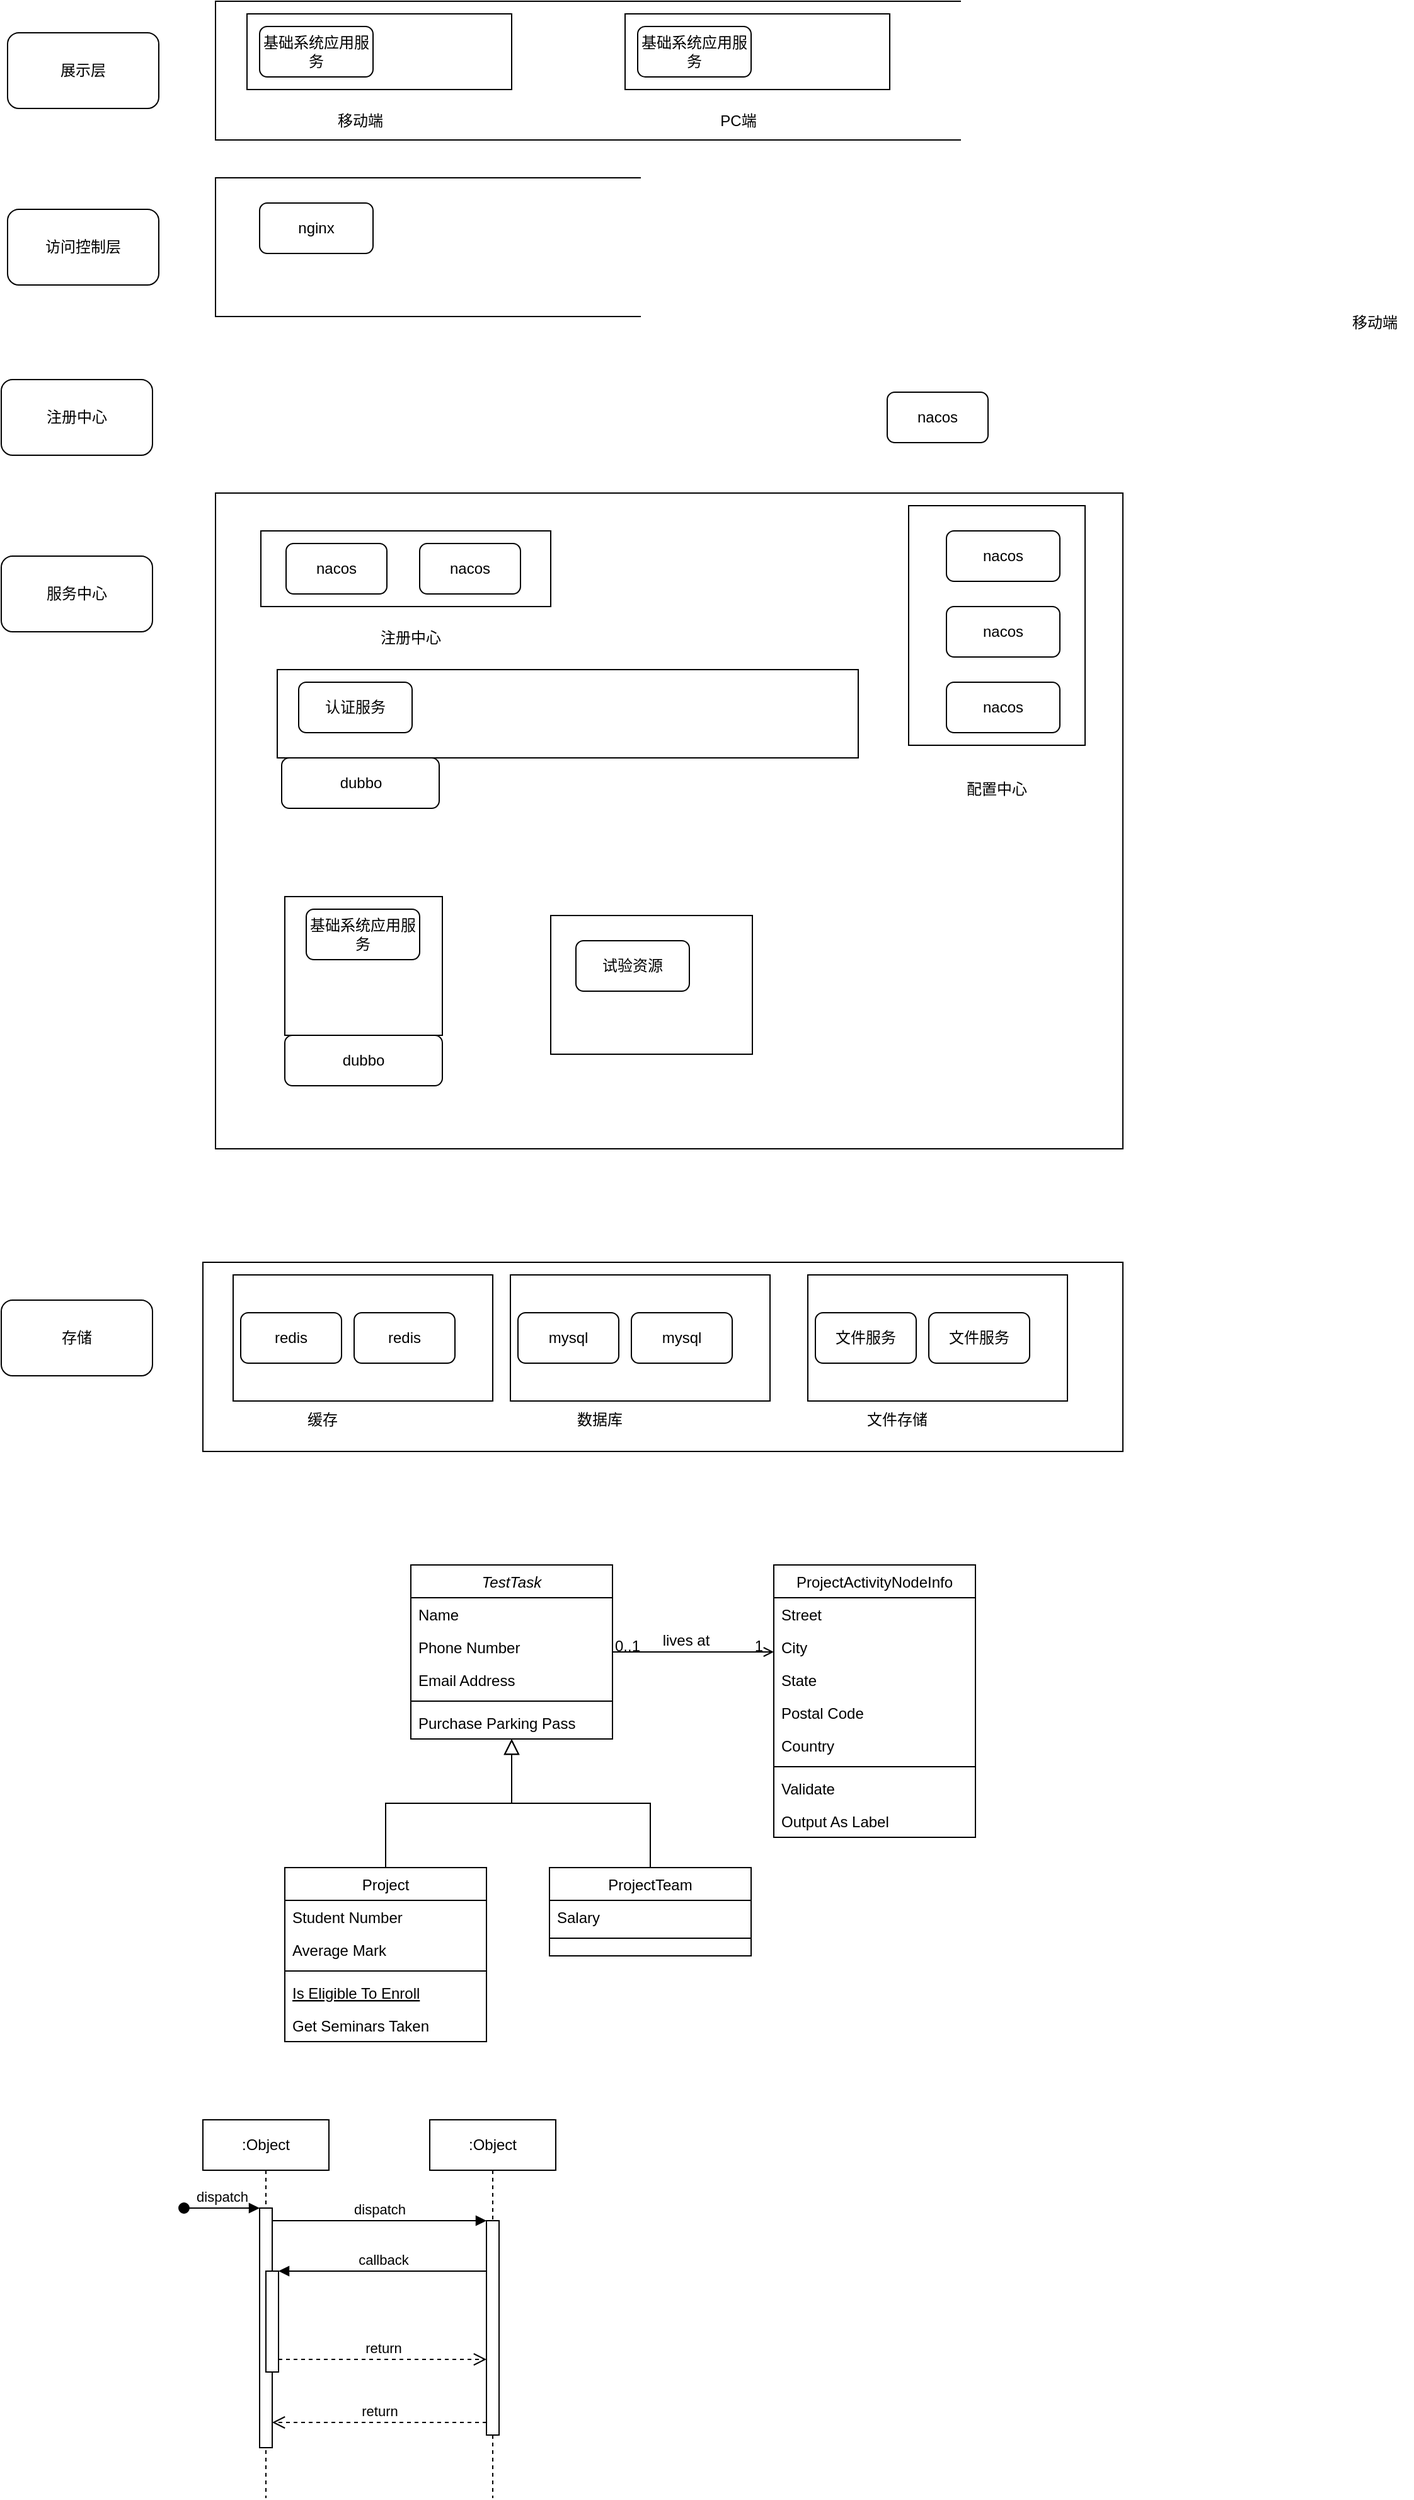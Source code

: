 <mxfile version="22.0.8" type="github">
  <diagram name="第 1 页" id="N2apjxpWbYqQif2-I4x0">
    <mxGraphModel dx="1434" dy="1919" grid="1" gridSize="10" guides="1" tooltips="1" connect="1" arrows="1" fold="1" page="1" pageScale="1" pageWidth="827" pageHeight="1169" math="0" shadow="0">
      <root>
        <mxCell id="0" />
        <mxCell id="1" parent="0" />
        <mxCell id="Pd4GgcT9B95wRbPPcqMi-2" value="注册中心" style="rounded=1;whiteSpace=wrap;html=1;" parent="1" vertex="1">
          <mxGeometry x="70" y="260" width="120" height="60" as="geometry" />
        </mxCell>
        <mxCell id="Pd4GgcT9B95wRbPPcqMi-3" value="服务中心" style="rounded=1;whiteSpace=wrap;html=1;" parent="1" vertex="1">
          <mxGeometry x="70" y="400" width="120" height="60" as="geometry" />
        </mxCell>
        <mxCell id="Pd4GgcT9B95wRbPPcqMi-9" value="" style="rounded=0;whiteSpace=wrap;html=1;" parent="1" vertex="1">
          <mxGeometry x="240" y="350" width="720" height="520" as="geometry" />
        </mxCell>
        <mxCell id="Pd4GgcT9B95wRbPPcqMi-10" value="" style="rounded=0;whiteSpace=wrap;html=1;" parent="1" vertex="1">
          <mxGeometry x="790" y="360" width="140" height="190" as="geometry" />
        </mxCell>
        <mxCell id="Pd4GgcT9B95wRbPPcqMi-11" value="nacos" style="rounded=1;whiteSpace=wrap;html=1;" parent="1" vertex="1">
          <mxGeometry x="820" y="380" width="90" height="40" as="geometry" />
        </mxCell>
        <mxCell id="Pd4GgcT9B95wRbPPcqMi-12" value="nacos" style="rounded=1;whiteSpace=wrap;html=1;" parent="1" vertex="1">
          <mxGeometry x="820" y="440" width="90" height="40" as="geometry" />
        </mxCell>
        <mxCell id="Pd4GgcT9B95wRbPPcqMi-13" value="nacos" style="rounded=1;whiteSpace=wrap;html=1;" parent="1" vertex="1">
          <mxGeometry x="820" y="500" width="90" height="40" as="geometry" />
        </mxCell>
        <mxCell id="Pd4GgcT9B95wRbPPcqMi-14" value="" style="rounded=0;whiteSpace=wrap;html=1;" parent="1" vertex="1">
          <mxGeometry x="295" y="670" width="125" height="110" as="geometry" />
        </mxCell>
        <mxCell id="Pd4GgcT9B95wRbPPcqMi-15" value="基础系统应用服务" style="rounded=1;whiteSpace=wrap;html=1;" parent="1" vertex="1">
          <mxGeometry x="312" y="680" width="90" height="40" as="geometry" />
        </mxCell>
        <mxCell id="Pd4GgcT9B95wRbPPcqMi-16" value="存储" style="rounded=1;whiteSpace=wrap;html=1;" parent="1" vertex="1">
          <mxGeometry x="70" y="990" width="120" height="60" as="geometry" />
        </mxCell>
        <mxCell id="Pd4GgcT9B95wRbPPcqMi-17" value="" style="rounded=0;whiteSpace=wrap;html=1;" parent="1" vertex="1">
          <mxGeometry x="230" y="960" width="730" height="150" as="geometry" />
        </mxCell>
        <mxCell id="Pd4GgcT9B95wRbPPcqMi-18" value="" style="rounded=0;whiteSpace=wrap;html=1;" parent="1" vertex="1">
          <mxGeometry x="254" y="970" width="206" height="100" as="geometry" />
        </mxCell>
        <mxCell id="Pd4GgcT9B95wRbPPcqMi-19" value="缓存" style="text;strokeColor=none;align=center;fillColor=none;html=1;verticalAlign=middle;whiteSpace=wrap;rounded=0;" parent="1" vertex="1">
          <mxGeometry x="295" y="1070" width="60" height="30" as="geometry" />
        </mxCell>
        <mxCell id="Pd4GgcT9B95wRbPPcqMi-20" value="redis" style="rounded=1;whiteSpace=wrap;html=1;" parent="1" vertex="1">
          <mxGeometry x="260" y="1000" width="80" height="40" as="geometry" />
        </mxCell>
        <mxCell id="Pd4GgcT9B95wRbPPcqMi-21" value="redis" style="rounded=1;whiteSpace=wrap;html=1;" parent="1" vertex="1">
          <mxGeometry x="350" y="1000" width="80" height="40" as="geometry" />
        </mxCell>
        <mxCell id="Pd4GgcT9B95wRbPPcqMi-22" value="" style="rounded=0;whiteSpace=wrap;html=1;" parent="1" vertex="1">
          <mxGeometry x="474" y="970" width="206" height="100" as="geometry" />
        </mxCell>
        <mxCell id="Pd4GgcT9B95wRbPPcqMi-23" value="数据库" style="text;strokeColor=none;align=center;fillColor=none;html=1;verticalAlign=middle;whiteSpace=wrap;rounded=0;" parent="1" vertex="1">
          <mxGeometry x="515" y="1070" width="60" height="30" as="geometry" />
        </mxCell>
        <mxCell id="Pd4GgcT9B95wRbPPcqMi-24" value="mysql" style="rounded=1;whiteSpace=wrap;html=1;" parent="1" vertex="1">
          <mxGeometry x="480" y="1000" width="80" height="40" as="geometry" />
        </mxCell>
        <mxCell id="Pd4GgcT9B95wRbPPcqMi-25" value="mysql" style="rounded=1;whiteSpace=wrap;html=1;" parent="1" vertex="1">
          <mxGeometry x="570" y="1000" width="80" height="40" as="geometry" />
        </mxCell>
        <mxCell id="Pd4GgcT9B95wRbPPcqMi-26" value="" style="rounded=0;whiteSpace=wrap;html=1;" parent="1" vertex="1">
          <mxGeometry x="710" y="970" width="206" height="100" as="geometry" />
        </mxCell>
        <mxCell id="Pd4GgcT9B95wRbPPcqMi-27" value="文件存储" style="text;strokeColor=none;align=center;fillColor=none;html=1;verticalAlign=middle;whiteSpace=wrap;rounded=0;" parent="1" vertex="1">
          <mxGeometry x="751" y="1070" width="60" height="30" as="geometry" />
        </mxCell>
        <mxCell id="Pd4GgcT9B95wRbPPcqMi-28" value="文件服务" style="rounded=1;whiteSpace=wrap;html=1;" parent="1" vertex="1">
          <mxGeometry x="716" y="1000" width="80" height="40" as="geometry" />
        </mxCell>
        <mxCell id="Pd4GgcT9B95wRbPPcqMi-29" value="文件服务" style="rounded=1;whiteSpace=wrap;html=1;" parent="1" vertex="1">
          <mxGeometry x="806" y="1000" width="80" height="40" as="geometry" />
        </mxCell>
        <mxCell id="33msQv8YJ-fLfwgcdkw9-1" value="TestTask" style="swimlane;fontStyle=2;align=center;verticalAlign=top;childLayout=stackLayout;horizontal=1;startSize=26;horizontalStack=0;resizeParent=1;resizeLast=0;collapsible=1;marginBottom=0;rounded=0;shadow=0;strokeWidth=1;" parent="1" vertex="1">
          <mxGeometry x="395" y="1200" width="160" height="138" as="geometry">
            <mxRectangle x="230" y="140" width="160" height="26" as="alternateBounds" />
          </mxGeometry>
        </mxCell>
        <mxCell id="33msQv8YJ-fLfwgcdkw9-2" value="Name" style="text;align=left;verticalAlign=top;spacingLeft=4;spacingRight=4;overflow=hidden;rotatable=0;points=[[0,0.5],[1,0.5]];portConstraint=eastwest;" parent="33msQv8YJ-fLfwgcdkw9-1" vertex="1">
          <mxGeometry y="26" width="160" height="26" as="geometry" />
        </mxCell>
        <mxCell id="33msQv8YJ-fLfwgcdkw9-3" value="Phone Number" style="text;align=left;verticalAlign=top;spacingLeft=4;spacingRight=4;overflow=hidden;rotatable=0;points=[[0,0.5],[1,0.5]];portConstraint=eastwest;rounded=0;shadow=0;html=0;" parent="33msQv8YJ-fLfwgcdkw9-1" vertex="1">
          <mxGeometry y="52" width="160" height="26" as="geometry" />
        </mxCell>
        <mxCell id="33msQv8YJ-fLfwgcdkw9-4" value="Email Address" style="text;align=left;verticalAlign=top;spacingLeft=4;spacingRight=4;overflow=hidden;rotatable=0;points=[[0,0.5],[1,0.5]];portConstraint=eastwest;rounded=0;shadow=0;html=0;" parent="33msQv8YJ-fLfwgcdkw9-1" vertex="1">
          <mxGeometry y="78" width="160" height="26" as="geometry" />
        </mxCell>
        <mxCell id="33msQv8YJ-fLfwgcdkw9-5" value="" style="line;html=1;strokeWidth=1;align=left;verticalAlign=middle;spacingTop=-1;spacingLeft=3;spacingRight=3;rotatable=0;labelPosition=right;points=[];portConstraint=eastwest;" parent="33msQv8YJ-fLfwgcdkw9-1" vertex="1">
          <mxGeometry y="104" width="160" height="8" as="geometry" />
        </mxCell>
        <mxCell id="33msQv8YJ-fLfwgcdkw9-6" value="Purchase Parking Pass" style="text;align=left;verticalAlign=top;spacingLeft=4;spacingRight=4;overflow=hidden;rotatable=0;points=[[0,0.5],[1,0.5]];portConstraint=eastwest;" parent="33msQv8YJ-fLfwgcdkw9-1" vertex="1">
          <mxGeometry y="112" width="160" height="26" as="geometry" />
        </mxCell>
        <mxCell id="33msQv8YJ-fLfwgcdkw9-7" value="Project" style="swimlane;fontStyle=0;align=center;verticalAlign=top;childLayout=stackLayout;horizontal=1;startSize=26;horizontalStack=0;resizeParent=1;resizeLast=0;collapsible=1;marginBottom=0;rounded=0;shadow=0;strokeWidth=1;" parent="1" vertex="1">
          <mxGeometry x="295" y="1440" width="160" height="138" as="geometry">
            <mxRectangle x="130" y="380" width="160" height="26" as="alternateBounds" />
          </mxGeometry>
        </mxCell>
        <mxCell id="33msQv8YJ-fLfwgcdkw9-8" value="Student Number" style="text;align=left;verticalAlign=top;spacingLeft=4;spacingRight=4;overflow=hidden;rotatable=0;points=[[0,0.5],[1,0.5]];portConstraint=eastwest;" parent="33msQv8YJ-fLfwgcdkw9-7" vertex="1">
          <mxGeometry y="26" width="160" height="26" as="geometry" />
        </mxCell>
        <mxCell id="33msQv8YJ-fLfwgcdkw9-9" value="Average Mark" style="text;align=left;verticalAlign=top;spacingLeft=4;spacingRight=4;overflow=hidden;rotatable=0;points=[[0,0.5],[1,0.5]];portConstraint=eastwest;rounded=0;shadow=0;html=0;" parent="33msQv8YJ-fLfwgcdkw9-7" vertex="1">
          <mxGeometry y="52" width="160" height="26" as="geometry" />
        </mxCell>
        <mxCell id="33msQv8YJ-fLfwgcdkw9-10" value="" style="line;html=1;strokeWidth=1;align=left;verticalAlign=middle;spacingTop=-1;spacingLeft=3;spacingRight=3;rotatable=0;labelPosition=right;points=[];portConstraint=eastwest;" parent="33msQv8YJ-fLfwgcdkw9-7" vertex="1">
          <mxGeometry y="78" width="160" height="8" as="geometry" />
        </mxCell>
        <mxCell id="33msQv8YJ-fLfwgcdkw9-11" value="Is Eligible To Enroll" style="text;align=left;verticalAlign=top;spacingLeft=4;spacingRight=4;overflow=hidden;rotatable=0;points=[[0,0.5],[1,0.5]];portConstraint=eastwest;fontStyle=4" parent="33msQv8YJ-fLfwgcdkw9-7" vertex="1">
          <mxGeometry y="86" width="160" height="26" as="geometry" />
        </mxCell>
        <mxCell id="33msQv8YJ-fLfwgcdkw9-12" value="Get Seminars Taken" style="text;align=left;verticalAlign=top;spacingLeft=4;spacingRight=4;overflow=hidden;rotatable=0;points=[[0,0.5],[1,0.5]];portConstraint=eastwest;" parent="33msQv8YJ-fLfwgcdkw9-7" vertex="1">
          <mxGeometry y="112" width="160" height="26" as="geometry" />
        </mxCell>
        <mxCell id="33msQv8YJ-fLfwgcdkw9-13" value="" style="endArrow=block;endSize=10;endFill=0;shadow=0;strokeWidth=1;rounded=0;edgeStyle=elbowEdgeStyle;elbow=vertical;" parent="1" source="33msQv8YJ-fLfwgcdkw9-7" target="33msQv8YJ-fLfwgcdkw9-1" edge="1">
          <mxGeometry width="160" relative="1" as="geometry">
            <mxPoint x="375" y="1283" as="sourcePoint" />
            <mxPoint x="375" y="1283" as="targetPoint" />
          </mxGeometry>
        </mxCell>
        <mxCell id="33msQv8YJ-fLfwgcdkw9-14" value="ProjectTeam" style="swimlane;fontStyle=0;align=center;verticalAlign=top;childLayout=stackLayout;horizontal=1;startSize=26;horizontalStack=0;resizeParent=1;resizeLast=0;collapsible=1;marginBottom=0;rounded=0;shadow=0;strokeWidth=1;" parent="1" vertex="1">
          <mxGeometry x="505" y="1440" width="160" height="70" as="geometry">
            <mxRectangle x="340" y="380" width="170" height="26" as="alternateBounds" />
          </mxGeometry>
        </mxCell>
        <mxCell id="33msQv8YJ-fLfwgcdkw9-15" value="Salary" style="text;align=left;verticalAlign=top;spacingLeft=4;spacingRight=4;overflow=hidden;rotatable=0;points=[[0,0.5],[1,0.5]];portConstraint=eastwest;" parent="33msQv8YJ-fLfwgcdkw9-14" vertex="1">
          <mxGeometry y="26" width="160" height="26" as="geometry" />
        </mxCell>
        <mxCell id="33msQv8YJ-fLfwgcdkw9-16" value="" style="line;html=1;strokeWidth=1;align=left;verticalAlign=middle;spacingTop=-1;spacingLeft=3;spacingRight=3;rotatable=0;labelPosition=right;points=[];portConstraint=eastwest;" parent="33msQv8YJ-fLfwgcdkw9-14" vertex="1">
          <mxGeometry y="52" width="160" height="8" as="geometry" />
        </mxCell>
        <mxCell id="33msQv8YJ-fLfwgcdkw9-17" value="" style="endArrow=block;endSize=10;endFill=0;shadow=0;strokeWidth=1;rounded=0;edgeStyle=elbowEdgeStyle;elbow=vertical;" parent="1" source="33msQv8YJ-fLfwgcdkw9-14" target="33msQv8YJ-fLfwgcdkw9-1" edge="1">
          <mxGeometry width="160" relative="1" as="geometry">
            <mxPoint x="385" y="1453" as="sourcePoint" />
            <mxPoint x="485" y="1351" as="targetPoint" />
          </mxGeometry>
        </mxCell>
        <mxCell id="33msQv8YJ-fLfwgcdkw9-18" value="ProjectActivityNodeInfo" style="swimlane;fontStyle=0;align=center;verticalAlign=top;childLayout=stackLayout;horizontal=1;startSize=26;horizontalStack=0;resizeParent=1;resizeLast=0;collapsible=1;marginBottom=0;rounded=0;shadow=0;strokeWidth=1;" parent="1" vertex="1">
          <mxGeometry x="683" y="1200" width="160" height="216" as="geometry">
            <mxRectangle x="550" y="140" width="160" height="26" as="alternateBounds" />
          </mxGeometry>
        </mxCell>
        <mxCell id="33msQv8YJ-fLfwgcdkw9-19" value="Street" style="text;align=left;verticalAlign=top;spacingLeft=4;spacingRight=4;overflow=hidden;rotatable=0;points=[[0,0.5],[1,0.5]];portConstraint=eastwest;" parent="33msQv8YJ-fLfwgcdkw9-18" vertex="1">
          <mxGeometry y="26" width="160" height="26" as="geometry" />
        </mxCell>
        <mxCell id="33msQv8YJ-fLfwgcdkw9-20" value="City" style="text;align=left;verticalAlign=top;spacingLeft=4;spacingRight=4;overflow=hidden;rotatable=0;points=[[0,0.5],[1,0.5]];portConstraint=eastwest;rounded=0;shadow=0;html=0;" parent="33msQv8YJ-fLfwgcdkw9-18" vertex="1">
          <mxGeometry y="52" width="160" height="26" as="geometry" />
        </mxCell>
        <mxCell id="33msQv8YJ-fLfwgcdkw9-21" value="State" style="text;align=left;verticalAlign=top;spacingLeft=4;spacingRight=4;overflow=hidden;rotatable=0;points=[[0,0.5],[1,0.5]];portConstraint=eastwest;rounded=0;shadow=0;html=0;" parent="33msQv8YJ-fLfwgcdkw9-18" vertex="1">
          <mxGeometry y="78" width="160" height="26" as="geometry" />
        </mxCell>
        <mxCell id="33msQv8YJ-fLfwgcdkw9-22" value="Postal Code" style="text;align=left;verticalAlign=top;spacingLeft=4;spacingRight=4;overflow=hidden;rotatable=0;points=[[0,0.5],[1,0.5]];portConstraint=eastwest;rounded=0;shadow=0;html=0;" parent="33msQv8YJ-fLfwgcdkw9-18" vertex="1">
          <mxGeometry y="104" width="160" height="26" as="geometry" />
        </mxCell>
        <mxCell id="33msQv8YJ-fLfwgcdkw9-23" value="Country" style="text;align=left;verticalAlign=top;spacingLeft=4;spacingRight=4;overflow=hidden;rotatable=0;points=[[0,0.5],[1,0.5]];portConstraint=eastwest;rounded=0;shadow=0;html=0;" parent="33msQv8YJ-fLfwgcdkw9-18" vertex="1">
          <mxGeometry y="130" width="160" height="26" as="geometry" />
        </mxCell>
        <mxCell id="33msQv8YJ-fLfwgcdkw9-24" value="" style="line;html=1;strokeWidth=1;align=left;verticalAlign=middle;spacingTop=-1;spacingLeft=3;spacingRight=3;rotatable=0;labelPosition=right;points=[];portConstraint=eastwest;" parent="33msQv8YJ-fLfwgcdkw9-18" vertex="1">
          <mxGeometry y="156" width="160" height="8" as="geometry" />
        </mxCell>
        <mxCell id="33msQv8YJ-fLfwgcdkw9-25" value="Validate" style="text;align=left;verticalAlign=top;spacingLeft=4;spacingRight=4;overflow=hidden;rotatable=0;points=[[0,0.5],[1,0.5]];portConstraint=eastwest;" parent="33msQv8YJ-fLfwgcdkw9-18" vertex="1">
          <mxGeometry y="164" width="160" height="26" as="geometry" />
        </mxCell>
        <mxCell id="33msQv8YJ-fLfwgcdkw9-26" value="Output As Label" style="text;align=left;verticalAlign=top;spacingLeft=4;spacingRight=4;overflow=hidden;rotatable=0;points=[[0,0.5],[1,0.5]];portConstraint=eastwest;" parent="33msQv8YJ-fLfwgcdkw9-18" vertex="1">
          <mxGeometry y="190" width="160" height="26" as="geometry" />
        </mxCell>
        <mxCell id="33msQv8YJ-fLfwgcdkw9-27" value="" style="endArrow=open;shadow=0;strokeWidth=1;rounded=0;endFill=1;edgeStyle=elbowEdgeStyle;elbow=vertical;" parent="1" source="33msQv8YJ-fLfwgcdkw9-1" target="33msQv8YJ-fLfwgcdkw9-18" edge="1">
          <mxGeometry x="0.5" y="41" relative="1" as="geometry">
            <mxPoint x="555" y="1272" as="sourcePoint" />
            <mxPoint x="715" y="1272" as="targetPoint" />
            <mxPoint x="-40" y="32" as="offset" />
          </mxGeometry>
        </mxCell>
        <mxCell id="33msQv8YJ-fLfwgcdkw9-28" value="0..1" style="resizable=0;align=left;verticalAlign=bottom;labelBackgroundColor=none;fontSize=12;" parent="33msQv8YJ-fLfwgcdkw9-27" connectable="0" vertex="1">
          <mxGeometry x="-1" relative="1" as="geometry">
            <mxPoint y="4" as="offset" />
          </mxGeometry>
        </mxCell>
        <mxCell id="33msQv8YJ-fLfwgcdkw9-29" value="1" style="resizable=0;align=right;verticalAlign=bottom;labelBackgroundColor=none;fontSize=12;" parent="33msQv8YJ-fLfwgcdkw9-27" connectable="0" vertex="1">
          <mxGeometry x="1" relative="1" as="geometry">
            <mxPoint x="-7" y="4" as="offset" />
          </mxGeometry>
        </mxCell>
        <mxCell id="33msQv8YJ-fLfwgcdkw9-30" value="lives at" style="text;html=1;resizable=0;points=[];;align=center;verticalAlign=middle;labelBackgroundColor=none;rounded=0;shadow=0;strokeWidth=1;fontSize=12;" parent="33msQv8YJ-fLfwgcdkw9-27" vertex="1" connectable="0">
          <mxGeometry x="0.5" y="49" relative="1" as="geometry">
            <mxPoint x="-38" y="40" as="offset" />
          </mxGeometry>
        </mxCell>
        <mxCell id="4lNO0c6xA-xNhAJxHuzg-1" value="配置中心" style="text;strokeColor=none;align=center;fillColor=none;html=1;verticalAlign=middle;whiteSpace=wrap;rounded=0;" parent="1" vertex="1">
          <mxGeometry x="830" y="570" width="60" height="30" as="geometry" />
        </mxCell>
        <mxCell id="4lNO0c6xA-xNhAJxHuzg-2" value="nacos" style="rounded=1;whiteSpace=wrap;html=1;" parent="1" vertex="1">
          <mxGeometry x="773" y="270" width="80" height="40" as="geometry" />
        </mxCell>
        <mxCell id="4lNO0c6xA-xNhAJxHuzg-3" value="" style="rounded=0;whiteSpace=wrap;html=1;" parent="1" vertex="1">
          <mxGeometry x="506" y="685" width="160" height="110" as="geometry" />
        </mxCell>
        <mxCell id="4lNO0c6xA-xNhAJxHuzg-4" value="试验资源" style="rounded=1;whiteSpace=wrap;html=1;" parent="1" vertex="1">
          <mxGeometry x="526" y="705" width="90" height="40" as="geometry" />
        </mxCell>
        <mxCell id="4lNO0c6xA-xNhAJxHuzg-5" value="" style="rounded=0;whiteSpace=wrap;html=1;" parent="1" vertex="1">
          <mxGeometry x="240" y="-40" width="720" height="110" as="geometry" />
        </mxCell>
        <mxCell id="4lNO0c6xA-xNhAJxHuzg-6" value="展示层" style="rounded=1;whiteSpace=wrap;html=1;" parent="1" vertex="1">
          <mxGeometry x="75" y="-15" width="120" height="60" as="geometry" />
        </mxCell>
        <mxCell id="4lNO0c6xA-xNhAJxHuzg-7" value="" style="rounded=0;whiteSpace=wrap;html=1;" parent="1" vertex="1">
          <mxGeometry x="265" y="-30" width="210" height="60" as="geometry" />
        </mxCell>
        <mxCell id="4lNO0c6xA-xNhAJxHuzg-8" value="基础系统应用服务" style="rounded=1;whiteSpace=wrap;html=1;" parent="1" vertex="1">
          <mxGeometry x="275" y="-20" width="90" height="40" as="geometry" />
        </mxCell>
        <mxCell id="4lNO0c6xA-xNhAJxHuzg-9" value="移动端" style="text;strokeColor=none;align=center;fillColor=none;html=1;verticalAlign=middle;whiteSpace=wrap;rounded=0;" parent="1" vertex="1">
          <mxGeometry x="325" y="40" width="60" height="30" as="geometry" />
        </mxCell>
        <mxCell id="4lNO0c6xA-xNhAJxHuzg-10" value="" style="rounded=0;whiteSpace=wrap;html=1;" parent="1" vertex="1">
          <mxGeometry x="565" y="-30" width="210" height="60" as="geometry" />
        </mxCell>
        <mxCell id="4lNO0c6xA-xNhAJxHuzg-11" value="基础系统应用服务" style="rounded=1;whiteSpace=wrap;html=1;" parent="1" vertex="1">
          <mxGeometry x="575" y="-20" width="90" height="40" as="geometry" />
        </mxCell>
        <mxCell id="4lNO0c6xA-xNhAJxHuzg-12" value="PC端" style="text;strokeColor=none;align=center;fillColor=none;html=1;verticalAlign=middle;whiteSpace=wrap;rounded=0;" parent="1" vertex="1">
          <mxGeometry x="625" y="40" width="60" height="30" as="geometry" />
        </mxCell>
        <mxCell id="4lNO0c6xA-xNhAJxHuzg-13" value="" style="rounded=0;whiteSpace=wrap;html=1;" parent="1" vertex="1">
          <mxGeometry x="240" y="100" width="720" height="110" as="geometry" />
        </mxCell>
        <mxCell id="4lNO0c6xA-xNhAJxHuzg-14" value="访问控制层" style="rounded=1;whiteSpace=wrap;html=1;" parent="1" vertex="1">
          <mxGeometry x="75" y="125" width="120" height="60" as="geometry" />
        </mxCell>
        <mxCell id="4lNO0c6xA-xNhAJxHuzg-16" value="nginx" style="rounded=1;whiteSpace=wrap;html=1;" parent="1" vertex="1">
          <mxGeometry x="275" y="120" width="90" height="40" as="geometry" />
        </mxCell>
        <mxCell id="4lNO0c6xA-xNhAJxHuzg-17" value="移动端" style="text;strokeColor=none;align=center;fillColor=none;html=1;verticalAlign=middle;whiteSpace=wrap;rounded=0;" parent="1" vertex="1">
          <mxGeometry x="1130" y="200" width="60" height="30" as="geometry" />
        </mxCell>
        <mxCell id="Pd4GgcT9B95wRbPPcqMi-5" value="" style="rounded=0;whiteSpace=wrap;html=1;" parent="1" vertex="1">
          <mxGeometry x="276" y="380" width="230" height="60" as="geometry" />
        </mxCell>
        <mxCell id="Pd4GgcT9B95wRbPPcqMi-7" value="nacos" style="rounded=1;whiteSpace=wrap;html=1;" parent="1" vertex="1">
          <mxGeometry x="296" y="390" width="80" height="40" as="geometry" />
        </mxCell>
        <mxCell id="Pd4GgcT9B95wRbPPcqMi-8" value="nacos" style="rounded=1;whiteSpace=wrap;html=1;" parent="1" vertex="1">
          <mxGeometry x="402" y="390" width="80" height="40" as="geometry" />
        </mxCell>
        <mxCell id="4lNO0c6xA-xNhAJxHuzg-21" value="注册中心" style="text;strokeColor=none;align=center;fillColor=none;html=1;verticalAlign=middle;whiteSpace=wrap;rounded=0;" parent="1" vertex="1">
          <mxGeometry x="365" y="450" width="60" height="30" as="geometry" />
        </mxCell>
        <mxCell id="4lNO0c6xA-xNhAJxHuzg-22" value="dubbo" style="rounded=1;whiteSpace=wrap;html=1;" parent="1" vertex="1">
          <mxGeometry x="295" y="780" width="125" height="40" as="geometry" />
        </mxCell>
        <mxCell id="4lNO0c6xA-xNhAJxHuzg-23" value="" style="rounded=0;whiteSpace=wrap;html=1;" parent="1" vertex="1">
          <mxGeometry x="289" y="490" width="461" height="70" as="geometry" />
        </mxCell>
        <mxCell id="4lNO0c6xA-xNhAJxHuzg-24" value="认证服务" style="rounded=1;whiteSpace=wrap;html=1;" parent="1" vertex="1">
          <mxGeometry x="306" y="500" width="90" height="40" as="geometry" />
        </mxCell>
        <mxCell id="4lNO0c6xA-xNhAJxHuzg-25" value="dubbo" style="rounded=1;whiteSpace=wrap;html=1;" parent="1" vertex="1">
          <mxGeometry x="292.5" y="560" width="125" height="40" as="geometry" />
        </mxCell>
        <mxCell id="GepXlwdQvqpXyO91F343-1" value=":Object" style="shape=umlLifeline;perimeter=lifelinePerimeter;whiteSpace=wrap;html=1;container=0;dropTarget=0;collapsible=0;recursiveResize=0;outlineConnect=0;portConstraint=eastwest;newEdgeStyle={&quot;edgeStyle&quot;:&quot;elbowEdgeStyle&quot;,&quot;elbow&quot;:&quot;vertical&quot;,&quot;curved&quot;:0,&quot;rounded&quot;:0};" vertex="1" parent="1">
          <mxGeometry x="230" y="1640" width="100" height="300" as="geometry" />
        </mxCell>
        <mxCell id="GepXlwdQvqpXyO91F343-2" value="" style="html=1;points=[];perimeter=orthogonalPerimeter;outlineConnect=0;targetShapes=umlLifeline;portConstraint=eastwest;newEdgeStyle={&quot;edgeStyle&quot;:&quot;elbowEdgeStyle&quot;,&quot;elbow&quot;:&quot;vertical&quot;,&quot;curved&quot;:0,&quot;rounded&quot;:0};" vertex="1" parent="GepXlwdQvqpXyO91F343-1">
          <mxGeometry x="45" y="70" width="10" height="190" as="geometry" />
        </mxCell>
        <mxCell id="GepXlwdQvqpXyO91F343-3" value="dispatch" style="html=1;verticalAlign=bottom;startArrow=oval;endArrow=block;startSize=8;edgeStyle=elbowEdgeStyle;elbow=vertical;curved=0;rounded=0;" edge="1" parent="GepXlwdQvqpXyO91F343-1" target="GepXlwdQvqpXyO91F343-2">
          <mxGeometry relative="1" as="geometry">
            <mxPoint x="-15" y="70" as="sourcePoint" />
          </mxGeometry>
        </mxCell>
        <mxCell id="GepXlwdQvqpXyO91F343-4" value="" style="html=1;points=[];perimeter=orthogonalPerimeter;outlineConnect=0;targetShapes=umlLifeline;portConstraint=eastwest;newEdgeStyle={&quot;edgeStyle&quot;:&quot;elbowEdgeStyle&quot;,&quot;elbow&quot;:&quot;vertical&quot;,&quot;curved&quot;:0,&quot;rounded&quot;:0};" vertex="1" parent="GepXlwdQvqpXyO91F343-1">
          <mxGeometry x="50" y="120" width="10" height="80" as="geometry" />
        </mxCell>
        <mxCell id="GepXlwdQvqpXyO91F343-5" value=":Object" style="shape=umlLifeline;perimeter=lifelinePerimeter;whiteSpace=wrap;html=1;container=0;dropTarget=0;collapsible=0;recursiveResize=0;outlineConnect=0;portConstraint=eastwest;newEdgeStyle={&quot;edgeStyle&quot;:&quot;elbowEdgeStyle&quot;,&quot;elbow&quot;:&quot;vertical&quot;,&quot;curved&quot;:0,&quot;rounded&quot;:0};" vertex="1" parent="1">
          <mxGeometry x="410" y="1640" width="100" height="300" as="geometry" />
        </mxCell>
        <mxCell id="GepXlwdQvqpXyO91F343-6" value="" style="html=1;points=[];perimeter=orthogonalPerimeter;outlineConnect=0;targetShapes=umlLifeline;portConstraint=eastwest;newEdgeStyle={&quot;edgeStyle&quot;:&quot;elbowEdgeStyle&quot;,&quot;elbow&quot;:&quot;vertical&quot;,&quot;curved&quot;:0,&quot;rounded&quot;:0};" vertex="1" parent="GepXlwdQvqpXyO91F343-5">
          <mxGeometry x="45" y="80" width="10" height="170" as="geometry" />
        </mxCell>
        <mxCell id="GepXlwdQvqpXyO91F343-7" value="dispatch" style="html=1;verticalAlign=bottom;endArrow=block;edgeStyle=elbowEdgeStyle;elbow=vertical;curved=0;rounded=0;" edge="1" parent="1" source="GepXlwdQvqpXyO91F343-2" target="GepXlwdQvqpXyO91F343-6">
          <mxGeometry relative="1" as="geometry">
            <mxPoint x="385" y="1730" as="sourcePoint" />
            <Array as="points">
              <mxPoint x="370" y="1720" />
            </Array>
          </mxGeometry>
        </mxCell>
        <mxCell id="GepXlwdQvqpXyO91F343-8" value="return" style="html=1;verticalAlign=bottom;endArrow=open;dashed=1;endSize=8;edgeStyle=elbowEdgeStyle;elbow=vertical;curved=0;rounded=0;" edge="1" parent="1" source="GepXlwdQvqpXyO91F343-6" target="GepXlwdQvqpXyO91F343-2">
          <mxGeometry relative="1" as="geometry">
            <mxPoint x="385" y="1805" as="targetPoint" />
            <Array as="points">
              <mxPoint x="380" y="1880" />
            </Array>
          </mxGeometry>
        </mxCell>
        <mxCell id="GepXlwdQvqpXyO91F343-9" value="callback" style="html=1;verticalAlign=bottom;endArrow=block;edgeStyle=elbowEdgeStyle;elbow=vertical;curved=0;rounded=0;" edge="1" parent="1" source="GepXlwdQvqpXyO91F343-6" target="GepXlwdQvqpXyO91F343-4">
          <mxGeometry relative="1" as="geometry">
            <mxPoint x="365" y="1760" as="sourcePoint" />
            <Array as="points">
              <mxPoint x="380" y="1760" />
            </Array>
          </mxGeometry>
        </mxCell>
        <mxCell id="GepXlwdQvqpXyO91F343-10" value="return" style="html=1;verticalAlign=bottom;endArrow=open;dashed=1;endSize=8;edgeStyle=elbowEdgeStyle;elbow=vertical;curved=0;rounded=0;" edge="1" parent="1" source="GepXlwdQvqpXyO91F343-4" target="GepXlwdQvqpXyO91F343-6">
          <mxGeometry relative="1" as="geometry">
            <mxPoint x="365" y="1835" as="targetPoint" />
            <Array as="points">
              <mxPoint x="370" y="1830" />
            </Array>
          </mxGeometry>
        </mxCell>
      </root>
    </mxGraphModel>
  </diagram>
</mxfile>
